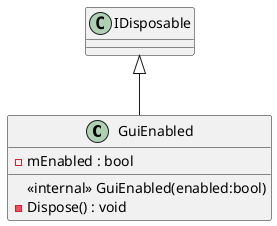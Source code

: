 @startuml
class GuiEnabled {
    <<internal>> GuiEnabled(enabled:bool)
    - Dispose() : void
    - mEnabled : bool
}
IDisposable <|-- GuiEnabled
@enduml
